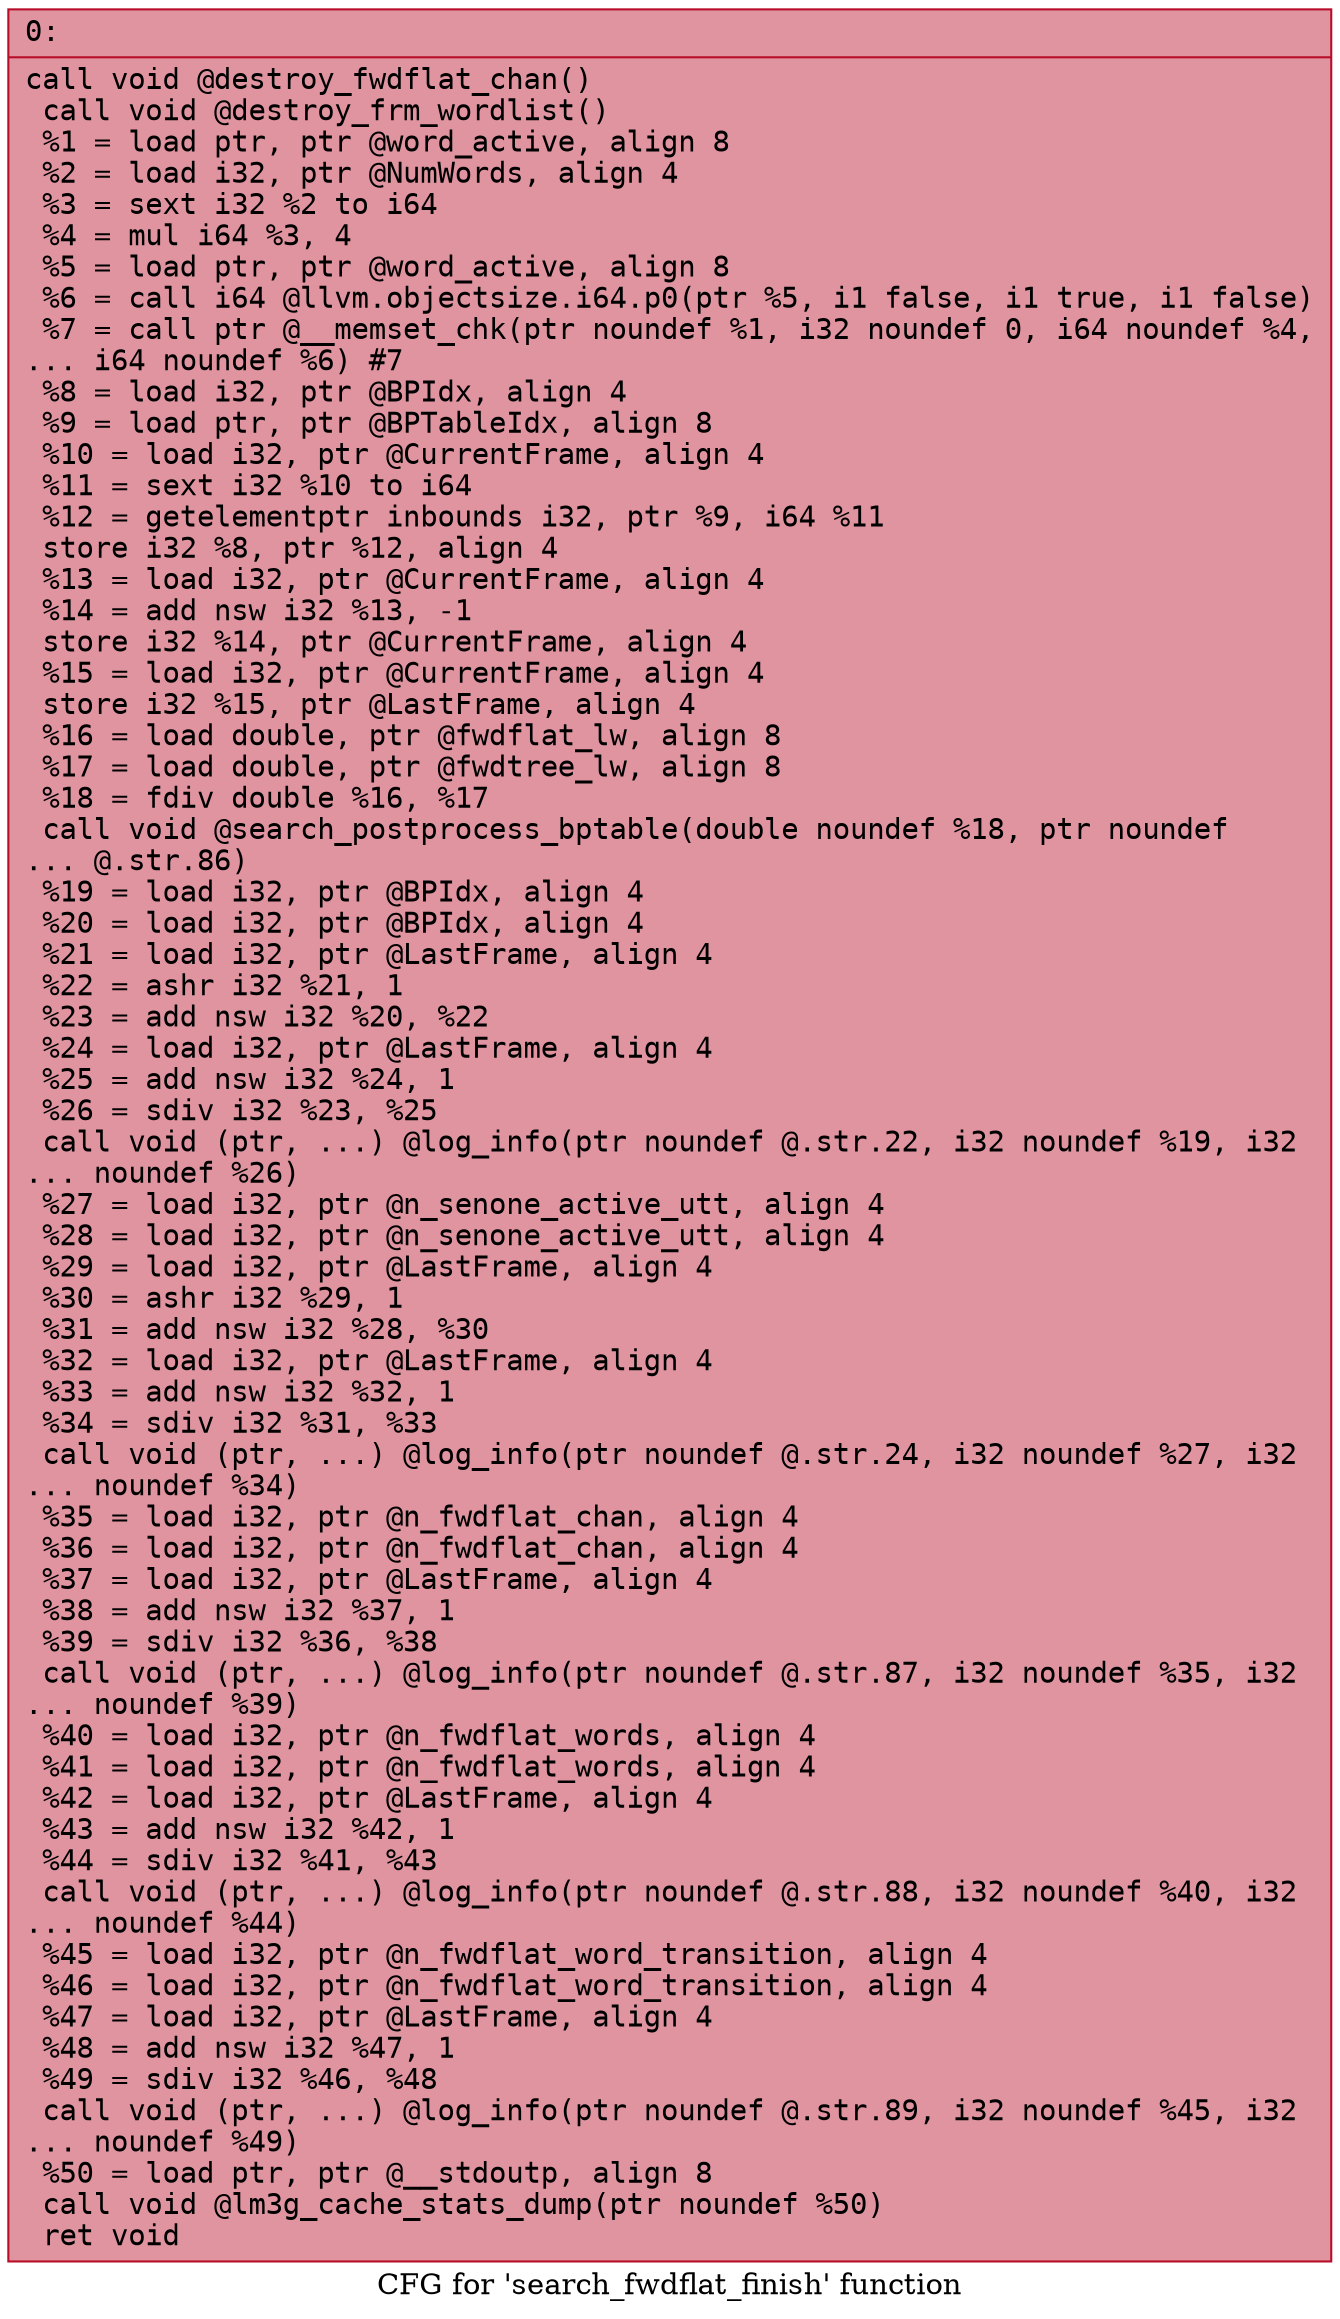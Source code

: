 digraph "CFG for 'search_fwdflat_finish' function" {
	label="CFG for 'search_fwdflat_finish' function";

	Node0x600002009b30 [shape=record,color="#b70d28ff", style=filled, fillcolor="#b70d2870" fontname="Courier",label="{0:\l|  call void @destroy_fwdflat_chan()\l  call void @destroy_frm_wordlist()\l  %1 = load ptr, ptr @word_active, align 8\l  %2 = load i32, ptr @NumWords, align 4\l  %3 = sext i32 %2 to i64\l  %4 = mul i64 %3, 4\l  %5 = load ptr, ptr @word_active, align 8\l  %6 = call i64 @llvm.objectsize.i64.p0(ptr %5, i1 false, i1 true, i1 false)\l  %7 = call ptr @__memset_chk(ptr noundef %1, i32 noundef 0, i64 noundef %4,\l... i64 noundef %6) #7\l  %8 = load i32, ptr @BPIdx, align 4\l  %9 = load ptr, ptr @BPTableIdx, align 8\l  %10 = load i32, ptr @CurrentFrame, align 4\l  %11 = sext i32 %10 to i64\l  %12 = getelementptr inbounds i32, ptr %9, i64 %11\l  store i32 %8, ptr %12, align 4\l  %13 = load i32, ptr @CurrentFrame, align 4\l  %14 = add nsw i32 %13, -1\l  store i32 %14, ptr @CurrentFrame, align 4\l  %15 = load i32, ptr @CurrentFrame, align 4\l  store i32 %15, ptr @LastFrame, align 4\l  %16 = load double, ptr @fwdflat_lw, align 8\l  %17 = load double, ptr @fwdtree_lw, align 8\l  %18 = fdiv double %16, %17\l  call void @search_postprocess_bptable(double noundef %18, ptr noundef\l... @.str.86)\l  %19 = load i32, ptr @BPIdx, align 4\l  %20 = load i32, ptr @BPIdx, align 4\l  %21 = load i32, ptr @LastFrame, align 4\l  %22 = ashr i32 %21, 1\l  %23 = add nsw i32 %20, %22\l  %24 = load i32, ptr @LastFrame, align 4\l  %25 = add nsw i32 %24, 1\l  %26 = sdiv i32 %23, %25\l  call void (ptr, ...) @log_info(ptr noundef @.str.22, i32 noundef %19, i32\l... noundef %26)\l  %27 = load i32, ptr @n_senone_active_utt, align 4\l  %28 = load i32, ptr @n_senone_active_utt, align 4\l  %29 = load i32, ptr @LastFrame, align 4\l  %30 = ashr i32 %29, 1\l  %31 = add nsw i32 %28, %30\l  %32 = load i32, ptr @LastFrame, align 4\l  %33 = add nsw i32 %32, 1\l  %34 = sdiv i32 %31, %33\l  call void (ptr, ...) @log_info(ptr noundef @.str.24, i32 noundef %27, i32\l... noundef %34)\l  %35 = load i32, ptr @n_fwdflat_chan, align 4\l  %36 = load i32, ptr @n_fwdflat_chan, align 4\l  %37 = load i32, ptr @LastFrame, align 4\l  %38 = add nsw i32 %37, 1\l  %39 = sdiv i32 %36, %38\l  call void (ptr, ...) @log_info(ptr noundef @.str.87, i32 noundef %35, i32\l... noundef %39)\l  %40 = load i32, ptr @n_fwdflat_words, align 4\l  %41 = load i32, ptr @n_fwdflat_words, align 4\l  %42 = load i32, ptr @LastFrame, align 4\l  %43 = add nsw i32 %42, 1\l  %44 = sdiv i32 %41, %43\l  call void (ptr, ...) @log_info(ptr noundef @.str.88, i32 noundef %40, i32\l... noundef %44)\l  %45 = load i32, ptr @n_fwdflat_word_transition, align 4\l  %46 = load i32, ptr @n_fwdflat_word_transition, align 4\l  %47 = load i32, ptr @LastFrame, align 4\l  %48 = add nsw i32 %47, 1\l  %49 = sdiv i32 %46, %48\l  call void (ptr, ...) @log_info(ptr noundef @.str.89, i32 noundef %45, i32\l... noundef %49)\l  %50 = load ptr, ptr @__stdoutp, align 8\l  call void @lm3g_cache_stats_dump(ptr noundef %50)\l  ret void\l}"];
}
